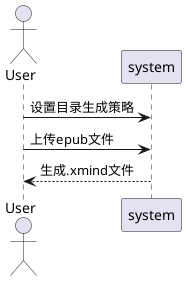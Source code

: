 @startuml
actor User

User -> system: 设置目录生成策略
User -> system: 上传epub文件
User <-- system: 生成.xmind文件

@enduml